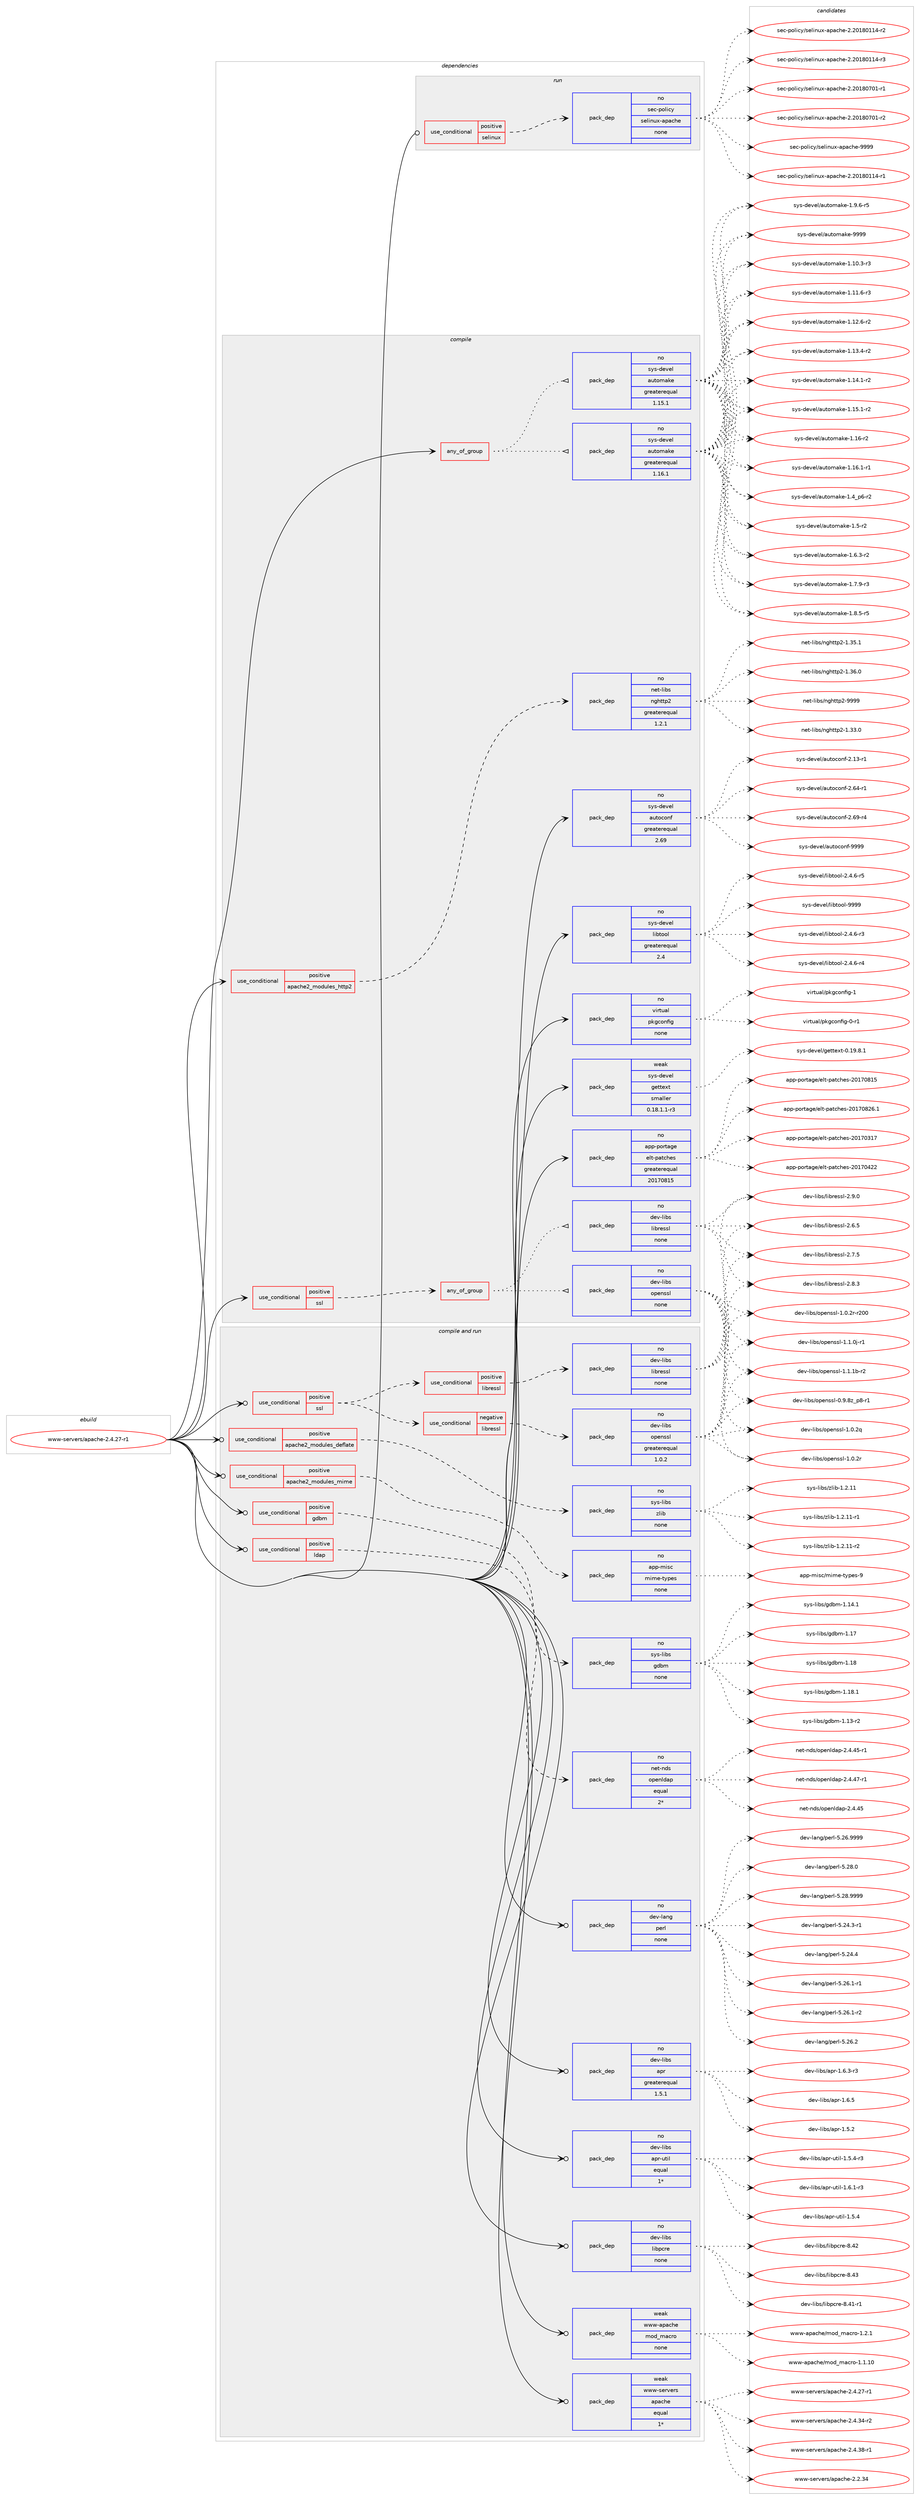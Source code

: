 digraph prolog {

# *************
# Graph options
# *************

newrank=true;
concentrate=true;
compound=true;
graph [rankdir=LR,fontname=Helvetica,fontsize=10,ranksep=1.5];#, ranksep=2.5, nodesep=0.2];
edge  [arrowhead=vee];
node  [fontname=Helvetica,fontsize=10];

# **********
# The ebuild
# **********

subgraph cluster_leftcol {
color=gray;
rank=same;
label=<<i>ebuild</i>>;
id [label="www-servers/apache-2.4.27-r1", color=red, width=4, href="../www-servers/apache-2.4.27-r1.svg"];
}

# ****************
# The dependencies
# ****************

subgraph cluster_midcol {
color=gray;
label=<<i>dependencies</i>>;
subgraph cluster_compile {
fillcolor="#eeeeee";
style=filled;
label=<<i>compile</i>>;
subgraph any28287 {
dependency1750974 [label=<<TABLE BORDER="0" CELLBORDER="1" CELLSPACING="0" CELLPADDING="4"><TR><TD CELLPADDING="10">any_of_group</TD></TR></TABLE>>, shape=none, color=red];subgraph pack1257272 {
dependency1750975 [label=<<TABLE BORDER="0" CELLBORDER="1" CELLSPACING="0" CELLPADDING="4" WIDTH="220"><TR><TD ROWSPAN="6" CELLPADDING="30">pack_dep</TD></TR><TR><TD WIDTH="110">no</TD></TR><TR><TD>sys-devel</TD></TR><TR><TD>automake</TD></TR><TR><TD>greaterequal</TD></TR><TR><TD>1.16.1</TD></TR></TABLE>>, shape=none, color=blue];
}
dependency1750974:e -> dependency1750975:w [weight=20,style="dotted",arrowhead="oinv"];
subgraph pack1257273 {
dependency1750976 [label=<<TABLE BORDER="0" CELLBORDER="1" CELLSPACING="0" CELLPADDING="4" WIDTH="220"><TR><TD ROWSPAN="6" CELLPADDING="30">pack_dep</TD></TR><TR><TD WIDTH="110">no</TD></TR><TR><TD>sys-devel</TD></TR><TR><TD>automake</TD></TR><TR><TD>greaterequal</TD></TR><TR><TD>1.15.1</TD></TR></TABLE>>, shape=none, color=blue];
}
dependency1750974:e -> dependency1750976:w [weight=20,style="dotted",arrowhead="oinv"];
}
id:e -> dependency1750974:w [weight=20,style="solid",arrowhead="vee"];
subgraph cond464420 {
dependency1750977 [label=<<TABLE BORDER="0" CELLBORDER="1" CELLSPACING="0" CELLPADDING="4"><TR><TD ROWSPAN="3" CELLPADDING="10">use_conditional</TD></TR><TR><TD>positive</TD></TR><TR><TD>apache2_modules_http2</TD></TR></TABLE>>, shape=none, color=red];
subgraph pack1257274 {
dependency1750978 [label=<<TABLE BORDER="0" CELLBORDER="1" CELLSPACING="0" CELLPADDING="4" WIDTH="220"><TR><TD ROWSPAN="6" CELLPADDING="30">pack_dep</TD></TR><TR><TD WIDTH="110">no</TD></TR><TR><TD>net-libs</TD></TR><TR><TD>nghttp2</TD></TR><TR><TD>greaterequal</TD></TR><TR><TD>1.2.1</TD></TR></TABLE>>, shape=none, color=blue];
}
dependency1750977:e -> dependency1750978:w [weight=20,style="dashed",arrowhead="vee"];
}
id:e -> dependency1750977:w [weight=20,style="solid",arrowhead="vee"];
subgraph cond464421 {
dependency1750979 [label=<<TABLE BORDER="0" CELLBORDER="1" CELLSPACING="0" CELLPADDING="4"><TR><TD ROWSPAN="3" CELLPADDING="10">use_conditional</TD></TR><TR><TD>positive</TD></TR><TR><TD>ssl</TD></TR></TABLE>>, shape=none, color=red];
subgraph any28288 {
dependency1750980 [label=<<TABLE BORDER="0" CELLBORDER="1" CELLSPACING="0" CELLPADDING="4"><TR><TD CELLPADDING="10">any_of_group</TD></TR></TABLE>>, shape=none, color=red];subgraph pack1257275 {
dependency1750981 [label=<<TABLE BORDER="0" CELLBORDER="1" CELLSPACING="0" CELLPADDING="4" WIDTH="220"><TR><TD ROWSPAN="6" CELLPADDING="30">pack_dep</TD></TR><TR><TD WIDTH="110">no</TD></TR><TR><TD>dev-libs</TD></TR><TR><TD>openssl</TD></TR><TR><TD>none</TD></TR><TR><TD></TD></TR></TABLE>>, shape=none, color=blue];
}
dependency1750980:e -> dependency1750981:w [weight=20,style="dotted",arrowhead="oinv"];
subgraph pack1257276 {
dependency1750982 [label=<<TABLE BORDER="0" CELLBORDER="1" CELLSPACING="0" CELLPADDING="4" WIDTH="220"><TR><TD ROWSPAN="6" CELLPADDING="30">pack_dep</TD></TR><TR><TD WIDTH="110">no</TD></TR><TR><TD>dev-libs</TD></TR><TR><TD>libressl</TD></TR><TR><TD>none</TD></TR><TR><TD></TD></TR></TABLE>>, shape=none, color=blue];
}
dependency1750980:e -> dependency1750982:w [weight=20,style="dotted",arrowhead="oinv"];
}
dependency1750979:e -> dependency1750980:w [weight=20,style="dashed",arrowhead="vee"];
}
id:e -> dependency1750979:w [weight=20,style="solid",arrowhead="vee"];
subgraph pack1257277 {
dependency1750983 [label=<<TABLE BORDER="0" CELLBORDER="1" CELLSPACING="0" CELLPADDING="4" WIDTH="220"><TR><TD ROWSPAN="6" CELLPADDING="30">pack_dep</TD></TR><TR><TD WIDTH="110">no</TD></TR><TR><TD>app-portage</TD></TR><TR><TD>elt-patches</TD></TR><TR><TD>greaterequal</TD></TR><TR><TD>20170815</TD></TR></TABLE>>, shape=none, color=blue];
}
id:e -> dependency1750983:w [weight=20,style="solid",arrowhead="vee"];
subgraph pack1257278 {
dependency1750984 [label=<<TABLE BORDER="0" CELLBORDER="1" CELLSPACING="0" CELLPADDING="4" WIDTH="220"><TR><TD ROWSPAN="6" CELLPADDING="30">pack_dep</TD></TR><TR><TD WIDTH="110">no</TD></TR><TR><TD>sys-devel</TD></TR><TR><TD>autoconf</TD></TR><TR><TD>greaterequal</TD></TR><TR><TD>2.69</TD></TR></TABLE>>, shape=none, color=blue];
}
id:e -> dependency1750984:w [weight=20,style="solid",arrowhead="vee"];
subgraph pack1257279 {
dependency1750985 [label=<<TABLE BORDER="0" CELLBORDER="1" CELLSPACING="0" CELLPADDING="4" WIDTH="220"><TR><TD ROWSPAN="6" CELLPADDING="30">pack_dep</TD></TR><TR><TD WIDTH="110">no</TD></TR><TR><TD>sys-devel</TD></TR><TR><TD>libtool</TD></TR><TR><TD>greaterequal</TD></TR><TR><TD>2.4</TD></TR></TABLE>>, shape=none, color=blue];
}
id:e -> dependency1750985:w [weight=20,style="solid",arrowhead="vee"];
subgraph pack1257280 {
dependency1750986 [label=<<TABLE BORDER="0" CELLBORDER="1" CELLSPACING="0" CELLPADDING="4" WIDTH="220"><TR><TD ROWSPAN="6" CELLPADDING="30">pack_dep</TD></TR><TR><TD WIDTH="110">no</TD></TR><TR><TD>virtual</TD></TR><TR><TD>pkgconfig</TD></TR><TR><TD>none</TD></TR><TR><TD></TD></TR></TABLE>>, shape=none, color=blue];
}
id:e -> dependency1750986:w [weight=20,style="solid",arrowhead="vee"];
subgraph pack1257281 {
dependency1750987 [label=<<TABLE BORDER="0" CELLBORDER="1" CELLSPACING="0" CELLPADDING="4" WIDTH="220"><TR><TD ROWSPAN="6" CELLPADDING="30">pack_dep</TD></TR><TR><TD WIDTH="110">weak</TD></TR><TR><TD>sys-devel</TD></TR><TR><TD>gettext</TD></TR><TR><TD>smaller</TD></TR><TR><TD>0.18.1.1-r3</TD></TR></TABLE>>, shape=none, color=blue];
}
id:e -> dependency1750987:w [weight=20,style="solid",arrowhead="vee"];
}
subgraph cluster_compileandrun {
fillcolor="#eeeeee";
style=filled;
label=<<i>compile and run</i>>;
subgraph cond464422 {
dependency1750988 [label=<<TABLE BORDER="0" CELLBORDER="1" CELLSPACING="0" CELLPADDING="4"><TR><TD ROWSPAN="3" CELLPADDING="10">use_conditional</TD></TR><TR><TD>positive</TD></TR><TR><TD>apache2_modules_deflate</TD></TR></TABLE>>, shape=none, color=red];
subgraph pack1257282 {
dependency1750989 [label=<<TABLE BORDER="0" CELLBORDER="1" CELLSPACING="0" CELLPADDING="4" WIDTH="220"><TR><TD ROWSPAN="6" CELLPADDING="30">pack_dep</TD></TR><TR><TD WIDTH="110">no</TD></TR><TR><TD>sys-libs</TD></TR><TR><TD>zlib</TD></TR><TR><TD>none</TD></TR><TR><TD></TD></TR></TABLE>>, shape=none, color=blue];
}
dependency1750988:e -> dependency1750989:w [weight=20,style="dashed",arrowhead="vee"];
}
id:e -> dependency1750988:w [weight=20,style="solid",arrowhead="odotvee"];
subgraph cond464423 {
dependency1750990 [label=<<TABLE BORDER="0" CELLBORDER="1" CELLSPACING="0" CELLPADDING="4"><TR><TD ROWSPAN="3" CELLPADDING="10">use_conditional</TD></TR><TR><TD>positive</TD></TR><TR><TD>apache2_modules_mime</TD></TR></TABLE>>, shape=none, color=red];
subgraph pack1257283 {
dependency1750991 [label=<<TABLE BORDER="0" CELLBORDER="1" CELLSPACING="0" CELLPADDING="4" WIDTH="220"><TR><TD ROWSPAN="6" CELLPADDING="30">pack_dep</TD></TR><TR><TD WIDTH="110">no</TD></TR><TR><TD>app-misc</TD></TR><TR><TD>mime-types</TD></TR><TR><TD>none</TD></TR><TR><TD></TD></TR></TABLE>>, shape=none, color=blue];
}
dependency1750990:e -> dependency1750991:w [weight=20,style="dashed",arrowhead="vee"];
}
id:e -> dependency1750990:w [weight=20,style="solid",arrowhead="odotvee"];
subgraph cond464424 {
dependency1750992 [label=<<TABLE BORDER="0" CELLBORDER="1" CELLSPACING="0" CELLPADDING="4"><TR><TD ROWSPAN="3" CELLPADDING="10">use_conditional</TD></TR><TR><TD>positive</TD></TR><TR><TD>gdbm</TD></TR></TABLE>>, shape=none, color=red];
subgraph pack1257284 {
dependency1750993 [label=<<TABLE BORDER="0" CELLBORDER="1" CELLSPACING="0" CELLPADDING="4" WIDTH="220"><TR><TD ROWSPAN="6" CELLPADDING="30">pack_dep</TD></TR><TR><TD WIDTH="110">no</TD></TR><TR><TD>sys-libs</TD></TR><TR><TD>gdbm</TD></TR><TR><TD>none</TD></TR><TR><TD></TD></TR></TABLE>>, shape=none, color=blue];
}
dependency1750992:e -> dependency1750993:w [weight=20,style="dashed",arrowhead="vee"];
}
id:e -> dependency1750992:w [weight=20,style="solid",arrowhead="odotvee"];
subgraph cond464425 {
dependency1750994 [label=<<TABLE BORDER="0" CELLBORDER="1" CELLSPACING="0" CELLPADDING="4"><TR><TD ROWSPAN="3" CELLPADDING="10">use_conditional</TD></TR><TR><TD>positive</TD></TR><TR><TD>ldap</TD></TR></TABLE>>, shape=none, color=red];
subgraph pack1257285 {
dependency1750995 [label=<<TABLE BORDER="0" CELLBORDER="1" CELLSPACING="0" CELLPADDING="4" WIDTH="220"><TR><TD ROWSPAN="6" CELLPADDING="30">pack_dep</TD></TR><TR><TD WIDTH="110">no</TD></TR><TR><TD>net-nds</TD></TR><TR><TD>openldap</TD></TR><TR><TD>equal</TD></TR><TR><TD>2*</TD></TR></TABLE>>, shape=none, color=blue];
}
dependency1750994:e -> dependency1750995:w [weight=20,style="dashed",arrowhead="vee"];
}
id:e -> dependency1750994:w [weight=20,style="solid",arrowhead="odotvee"];
subgraph cond464426 {
dependency1750996 [label=<<TABLE BORDER="0" CELLBORDER="1" CELLSPACING="0" CELLPADDING="4"><TR><TD ROWSPAN="3" CELLPADDING="10">use_conditional</TD></TR><TR><TD>positive</TD></TR><TR><TD>ssl</TD></TR></TABLE>>, shape=none, color=red];
subgraph cond464427 {
dependency1750997 [label=<<TABLE BORDER="0" CELLBORDER="1" CELLSPACING="0" CELLPADDING="4"><TR><TD ROWSPAN="3" CELLPADDING="10">use_conditional</TD></TR><TR><TD>negative</TD></TR><TR><TD>libressl</TD></TR></TABLE>>, shape=none, color=red];
subgraph pack1257286 {
dependency1750998 [label=<<TABLE BORDER="0" CELLBORDER="1" CELLSPACING="0" CELLPADDING="4" WIDTH="220"><TR><TD ROWSPAN="6" CELLPADDING="30">pack_dep</TD></TR><TR><TD WIDTH="110">no</TD></TR><TR><TD>dev-libs</TD></TR><TR><TD>openssl</TD></TR><TR><TD>greaterequal</TD></TR><TR><TD>1.0.2</TD></TR></TABLE>>, shape=none, color=blue];
}
dependency1750997:e -> dependency1750998:w [weight=20,style="dashed",arrowhead="vee"];
}
dependency1750996:e -> dependency1750997:w [weight=20,style="dashed",arrowhead="vee"];
subgraph cond464428 {
dependency1750999 [label=<<TABLE BORDER="0" CELLBORDER="1" CELLSPACING="0" CELLPADDING="4"><TR><TD ROWSPAN="3" CELLPADDING="10">use_conditional</TD></TR><TR><TD>positive</TD></TR><TR><TD>libressl</TD></TR></TABLE>>, shape=none, color=red];
subgraph pack1257287 {
dependency1751000 [label=<<TABLE BORDER="0" CELLBORDER="1" CELLSPACING="0" CELLPADDING="4" WIDTH="220"><TR><TD ROWSPAN="6" CELLPADDING="30">pack_dep</TD></TR><TR><TD WIDTH="110">no</TD></TR><TR><TD>dev-libs</TD></TR><TR><TD>libressl</TD></TR><TR><TD>none</TD></TR><TR><TD></TD></TR></TABLE>>, shape=none, color=blue];
}
dependency1750999:e -> dependency1751000:w [weight=20,style="dashed",arrowhead="vee"];
}
dependency1750996:e -> dependency1750999:w [weight=20,style="dashed",arrowhead="vee"];
}
id:e -> dependency1750996:w [weight=20,style="solid",arrowhead="odotvee"];
subgraph pack1257288 {
dependency1751001 [label=<<TABLE BORDER="0" CELLBORDER="1" CELLSPACING="0" CELLPADDING="4" WIDTH="220"><TR><TD ROWSPAN="6" CELLPADDING="30">pack_dep</TD></TR><TR><TD WIDTH="110">no</TD></TR><TR><TD>dev-lang</TD></TR><TR><TD>perl</TD></TR><TR><TD>none</TD></TR><TR><TD></TD></TR></TABLE>>, shape=none, color=blue];
}
id:e -> dependency1751001:w [weight=20,style="solid",arrowhead="odotvee"];
subgraph pack1257289 {
dependency1751002 [label=<<TABLE BORDER="0" CELLBORDER="1" CELLSPACING="0" CELLPADDING="4" WIDTH="220"><TR><TD ROWSPAN="6" CELLPADDING="30">pack_dep</TD></TR><TR><TD WIDTH="110">no</TD></TR><TR><TD>dev-libs</TD></TR><TR><TD>apr</TD></TR><TR><TD>greaterequal</TD></TR><TR><TD>1.5.1</TD></TR></TABLE>>, shape=none, color=blue];
}
id:e -> dependency1751002:w [weight=20,style="solid",arrowhead="odotvee"];
subgraph pack1257290 {
dependency1751003 [label=<<TABLE BORDER="0" CELLBORDER="1" CELLSPACING="0" CELLPADDING="4" WIDTH="220"><TR><TD ROWSPAN="6" CELLPADDING="30">pack_dep</TD></TR><TR><TD WIDTH="110">no</TD></TR><TR><TD>dev-libs</TD></TR><TR><TD>apr-util</TD></TR><TR><TD>equal</TD></TR><TR><TD>1*</TD></TR></TABLE>>, shape=none, color=blue];
}
id:e -> dependency1751003:w [weight=20,style="solid",arrowhead="odotvee"];
subgraph pack1257291 {
dependency1751004 [label=<<TABLE BORDER="0" CELLBORDER="1" CELLSPACING="0" CELLPADDING="4" WIDTH="220"><TR><TD ROWSPAN="6" CELLPADDING="30">pack_dep</TD></TR><TR><TD WIDTH="110">no</TD></TR><TR><TD>dev-libs</TD></TR><TR><TD>libpcre</TD></TR><TR><TD>none</TD></TR><TR><TD></TD></TR></TABLE>>, shape=none, color=blue];
}
id:e -> dependency1751004:w [weight=20,style="solid",arrowhead="odotvee"];
subgraph pack1257292 {
dependency1751005 [label=<<TABLE BORDER="0" CELLBORDER="1" CELLSPACING="0" CELLPADDING="4" WIDTH="220"><TR><TD ROWSPAN="6" CELLPADDING="30">pack_dep</TD></TR><TR><TD WIDTH="110">weak</TD></TR><TR><TD>www-apache</TD></TR><TR><TD>mod_macro</TD></TR><TR><TD>none</TD></TR><TR><TD></TD></TR></TABLE>>, shape=none, color=blue];
}
id:e -> dependency1751005:w [weight=20,style="solid",arrowhead="odotvee"];
subgraph pack1257293 {
dependency1751006 [label=<<TABLE BORDER="0" CELLBORDER="1" CELLSPACING="0" CELLPADDING="4" WIDTH="220"><TR><TD ROWSPAN="6" CELLPADDING="30">pack_dep</TD></TR><TR><TD WIDTH="110">weak</TD></TR><TR><TD>www-servers</TD></TR><TR><TD>apache</TD></TR><TR><TD>equal</TD></TR><TR><TD>1*</TD></TR></TABLE>>, shape=none, color=blue];
}
id:e -> dependency1751006:w [weight=20,style="solid",arrowhead="odotvee"];
}
subgraph cluster_run {
fillcolor="#eeeeee";
style=filled;
label=<<i>run</i>>;
subgraph cond464429 {
dependency1751007 [label=<<TABLE BORDER="0" CELLBORDER="1" CELLSPACING="0" CELLPADDING="4"><TR><TD ROWSPAN="3" CELLPADDING="10">use_conditional</TD></TR><TR><TD>positive</TD></TR><TR><TD>selinux</TD></TR></TABLE>>, shape=none, color=red];
subgraph pack1257294 {
dependency1751008 [label=<<TABLE BORDER="0" CELLBORDER="1" CELLSPACING="0" CELLPADDING="4" WIDTH="220"><TR><TD ROWSPAN="6" CELLPADDING="30">pack_dep</TD></TR><TR><TD WIDTH="110">no</TD></TR><TR><TD>sec-policy</TD></TR><TR><TD>selinux-apache</TD></TR><TR><TD>none</TD></TR><TR><TD></TD></TR></TABLE>>, shape=none, color=blue];
}
dependency1751007:e -> dependency1751008:w [weight=20,style="dashed",arrowhead="vee"];
}
id:e -> dependency1751007:w [weight=20,style="solid",arrowhead="odot"];
}
}

# **************
# The candidates
# **************

subgraph cluster_choices {
rank=same;
color=gray;
label=<<i>candidates</i>>;

subgraph choice1257272 {
color=black;
nodesep=1;
choice11512111545100101118101108479711711611110997107101454946494846514511451 [label="sys-devel/automake-1.10.3-r3", color=red, width=4,href="../sys-devel/automake-1.10.3-r3.svg"];
choice11512111545100101118101108479711711611110997107101454946494946544511451 [label="sys-devel/automake-1.11.6-r3", color=red, width=4,href="../sys-devel/automake-1.11.6-r3.svg"];
choice11512111545100101118101108479711711611110997107101454946495046544511450 [label="sys-devel/automake-1.12.6-r2", color=red, width=4,href="../sys-devel/automake-1.12.6-r2.svg"];
choice11512111545100101118101108479711711611110997107101454946495146524511450 [label="sys-devel/automake-1.13.4-r2", color=red, width=4,href="../sys-devel/automake-1.13.4-r2.svg"];
choice11512111545100101118101108479711711611110997107101454946495246494511450 [label="sys-devel/automake-1.14.1-r2", color=red, width=4,href="../sys-devel/automake-1.14.1-r2.svg"];
choice11512111545100101118101108479711711611110997107101454946495346494511450 [label="sys-devel/automake-1.15.1-r2", color=red, width=4,href="../sys-devel/automake-1.15.1-r2.svg"];
choice1151211154510010111810110847971171161111099710710145494649544511450 [label="sys-devel/automake-1.16-r2", color=red, width=4,href="../sys-devel/automake-1.16-r2.svg"];
choice11512111545100101118101108479711711611110997107101454946495446494511449 [label="sys-devel/automake-1.16.1-r1", color=red, width=4,href="../sys-devel/automake-1.16.1-r1.svg"];
choice115121115451001011181011084797117116111109971071014549465295112544511450 [label="sys-devel/automake-1.4_p6-r2", color=red, width=4,href="../sys-devel/automake-1.4_p6-r2.svg"];
choice11512111545100101118101108479711711611110997107101454946534511450 [label="sys-devel/automake-1.5-r2", color=red, width=4,href="../sys-devel/automake-1.5-r2.svg"];
choice115121115451001011181011084797117116111109971071014549465446514511450 [label="sys-devel/automake-1.6.3-r2", color=red, width=4,href="../sys-devel/automake-1.6.3-r2.svg"];
choice115121115451001011181011084797117116111109971071014549465546574511451 [label="sys-devel/automake-1.7.9-r3", color=red, width=4,href="../sys-devel/automake-1.7.9-r3.svg"];
choice115121115451001011181011084797117116111109971071014549465646534511453 [label="sys-devel/automake-1.8.5-r5", color=red, width=4,href="../sys-devel/automake-1.8.5-r5.svg"];
choice115121115451001011181011084797117116111109971071014549465746544511453 [label="sys-devel/automake-1.9.6-r5", color=red, width=4,href="../sys-devel/automake-1.9.6-r5.svg"];
choice115121115451001011181011084797117116111109971071014557575757 [label="sys-devel/automake-9999", color=red, width=4,href="../sys-devel/automake-9999.svg"];
dependency1750975:e -> choice11512111545100101118101108479711711611110997107101454946494846514511451:w [style=dotted,weight="100"];
dependency1750975:e -> choice11512111545100101118101108479711711611110997107101454946494946544511451:w [style=dotted,weight="100"];
dependency1750975:e -> choice11512111545100101118101108479711711611110997107101454946495046544511450:w [style=dotted,weight="100"];
dependency1750975:e -> choice11512111545100101118101108479711711611110997107101454946495146524511450:w [style=dotted,weight="100"];
dependency1750975:e -> choice11512111545100101118101108479711711611110997107101454946495246494511450:w [style=dotted,weight="100"];
dependency1750975:e -> choice11512111545100101118101108479711711611110997107101454946495346494511450:w [style=dotted,weight="100"];
dependency1750975:e -> choice1151211154510010111810110847971171161111099710710145494649544511450:w [style=dotted,weight="100"];
dependency1750975:e -> choice11512111545100101118101108479711711611110997107101454946495446494511449:w [style=dotted,weight="100"];
dependency1750975:e -> choice115121115451001011181011084797117116111109971071014549465295112544511450:w [style=dotted,weight="100"];
dependency1750975:e -> choice11512111545100101118101108479711711611110997107101454946534511450:w [style=dotted,weight="100"];
dependency1750975:e -> choice115121115451001011181011084797117116111109971071014549465446514511450:w [style=dotted,weight="100"];
dependency1750975:e -> choice115121115451001011181011084797117116111109971071014549465546574511451:w [style=dotted,weight="100"];
dependency1750975:e -> choice115121115451001011181011084797117116111109971071014549465646534511453:w [style=dotted,weight="100"];
dependency1750975:e -> choice115121115451001011181011084797117116111109971071014549465746544511453:w [style=dotted,weight="100"];
dependency1750975:e -> choice115121115451001011181011084797117116111109971071014557575757:w [style=dotted,weight="100"];
}
subgraph choice1257273 {
color=black;
nodesep=1;
choice11512111545100101118101108479711711611110997107101454946494846514511451 [label="sys-devel/automake-1.10.3-r3", color=red, width=4,href="../sys-devel/automake-1.10.3-r3.svg"];
choice11512111545100101118101108479711711611110997107101454946494946544511451 [label="sys-devel/automake-1.11.6-r3", color=red, width=4,href="../sys-devel/automake-1.11.6-r3.svg"];
choice11512111545100101118101108479711711611110997107101454946495046544511450 [label="sys-devel/automake-1.12.6-r2", color=red, width=4,href="../sys-devel/automake-1.12.6-r2.svg"];
choice11512111545100101118101108479711711611110997107101454946495146524511450 [label="sys-devel/automake-1.13.4-r2", color=red, width=4,href="../sys-devel/automake-1.13.4-r2.svg"];
choice11512111545100101118101108479711711611110997107101454946495246494511450 [label="sys-devel/automake-1.14.1-r2", color=red, width=4,href="../sys-devel/automake-1.14.1-r2.svg"];
choice11512111545100101118101108479711711611110997107101454946495346494511450 [label="sys-devel/automake-1.15.1-r2", color=red, width=4,href="../sys-devel/automake-1.15.1-r2.svg"];
choice1151211154510010111810110847971171161111099710710145494649544511450 [label="sys-devel/automake-1.16-r2", color=red, width=4,href="../sys-devel/automake-1.16-r2.svg"];
choice11512111545100101118101108479711711611110997107101454946495446494511449 [label="sys-devel/automake-1.16.1-r1", color=red, width=4,href="../sys-devel/automake-1.16.1-r1.svg"];
choice115121115451001011181011084797117116111109971071014549465295112544511450 [label="sys-devel/automake-1.4_p6-r2", color=red, width=4,href="../sys-devel/automake-1.4_p6-r2.svg"];
choice11512111545100101118101108479711711611110997107101454946534511450 [label="sys-devel/automake-1.5-r2", color=red, width=4,href="../sys-devel/automake-1.5-r2.svg"];
choice115121115451001011181011084797117116111109971071014549465446514511450 [label="sys-devel/automake-1.6.3-r2", color=red, width=4,href="../sys-devel/automake-1.6.3-r2.svg"];
choice115121115451001011181011084797117116111109971071014549465546574511451 [label="sys-devel/automake-1.7.9-r3", color=red, width=4,href="../sys-devel/automake-1.7.9-r3.svg"];
choice115121115451001011181011084797117116111109971071014549465646534511453 [label="sys-devel/automake-1.8.5-r5", color=red, width=4,href="../sys-devel/automake-1.8.5-r5.svg"];
choice115121115451001011181011084797117116111109971071014549465746544511453 [label="sys-devel/automake-1.9.6-r5", color=red, width=4,href="../sys-devel/automake-1.9.6-r5.svg"];
choice115121115451001011181011084797117116111109971071014557575757 [label="sys-devel/automake-9999", color=red, width=4,href="../sys-devel/automake-9999.svg"];
dependency1750976:e -> choice11512111545100101118101108479711711611110997107101454946494846514511451:w [style=dotted,weight="100"];
dependency1750976:e -> choice11512111545100101118101108479711711611110997107101454946494946544511451:w [style=dotted,weight="100"];
dependency1750976:e -> choice11512111545100101118101108479711711611110997107101454946495046544511450:w [style=dotted,weight="100"];
dependency1750976:e -> choice11512111545100101118101108479711711611110997107101454946495146524511450:w [style=dotted,weight="100"];
dependency1750976:e -> choice11512111545100101118101108479711711611110997107101454946495246494511450:w [style=dotted,weight="100"];
dependency1750976:e -> choice11512111545100101118101108479711711611110997107101454946495346494511450:w [style=dotted,weight="100"];
dependency1750976:e -> choice1151211154510010111810110847971171161111099710710145494649544511450:w [style=dotted,weight="100"];
dependency1750976:e -> choice11512111545100101118101108479711711611110997107101454946495446494511449:w [style=dotted,weight="100"];
dependency1750976:e -> choice115121115451001011181011084797117116111109971071014549465295112544511450:w [style=dotted,weight="100"];
dependency1750976:e -> choice11512111545100101118101108479711711611110997107101454946534511450:w [style=dotted,weight="100"];
dependency1750976:e -> choice115121115451001011181011084797117116111109971071014549465446514511450:w [style=dotted,weight="100"];
dependency1750976:e -> choice115121115451001011181011084797117116111109971071014549465546574511451:w [style=dotted,weight="100"];
dependency1750976:e -> choice115121115451001011181011084797117116111109971071014549465646534511453:w [style=dotted,weight="100"];
dependency1750976:e -> choice115121115451001011181011084797117116111109971071014549465746544511453:w [style=dotted,weight="100"];
dependency1750976:e -> choice115121115451001011181011084797117116111109971071014557575757:w [style=dotted,weight="100"];
}
subgraph choice1257274 {
color=black;
nodesep=1;
choice1101011164510810598115471101031041161161125045494651514648 [label="net-libs/nghttp2-1.33.0", color=red, width=4,href="../net-libs/nghttp2-1.33.0.svg"];
choice1101011164510810598115471101031041161161125045494651534649 [label="net-libs/nghttp2-1.35.1", color=red, width=4,href="../net-libs/nghttp2-1.35.1.svg"];
choice1101011164510810598115471101031041161161125045494651544648 [label="net-libs/nghttp2-1.36.0", color=red, width=4,href="../net-libs/nghttp2-1.36.0.svg"];
choice110101116451081059811547110103104116116112504557575757 [label="net-libs/nghttp2-9999", color=red, width=4,href="../net-libs/nghttp2-9999.svg"];
dependency1750978:e -> choice1101011164510810598115471101031041161161125045494651514648:w [style=dotted,weight="100"];
dependency1750978:e -> choice1101011164510810598115471101031041161161125045494651534649:w [style=dotted,weight="100"];
dependency1750978:e -> choice1101011164510810598115471101031041161161125045494651544648:w [style=dotted,weight="100"];
dependency1750978:e -> choice110101116451081059811547110103104116116112504557575757:w [style=dotted,weight="100"];
}
subgraph choice1257275 {
color=black;
nodesep=1;
choice10010111845108105981154711111210111011511510845484657465612295112564511449 [label="dev-libs/openssl-0.9.8z_p8-r1", color=red, width=4,href="../dev-libs/openssl-0.9.8z_p8-r1.svg"];
choice100101118451081059811547111112101110115115108454946484650113 [label="dev-libs/openssl-1.0.2q", color=red, width=4,href="../dev-libs/openssl-1.0.2q.svg"];
choice100101118451081059811547111112101110115115108454946484650114 [label="dev-libs/openssl-1.0.2r", color=red, width=4,href="../dev-libs/openssl-1.0.2r.svg"];
choice10010111845108105981154711111210111011511510845494648465011445114504848 [label="dev-libs/openssl-1.0.2r-r200", color=red, width=4,href="../dev-libs/openssl-1.0.2r-r200.svg"];
choice1001011184510810598115471111121011101151151084549464946481064511449 [label="dev-libs/openssl-1.1.0j-r1", color=red, width=4,href="../dev-libs/openssl-1.1.0j-r1.svg"];
choice100101118451081059811547111112101110115115108454946494649984511450 [label="dev-libs/openssl-1.1.1b-r2", color=red, width=4,href="../dev-libs/openssl-1.1.1b-r2.svg"];
dependency1750981:e -> choice10010111845108105981154711111210111011511510845484657465612295112564511449:w [style=dotted,weight="100"];
dependency1750981:e -> choice100101118451081059811547111112101110115115108454946484650113:w [style=dotted,weight="100"];
dependency1750981:e -> choice100101118451081059811547111112101110115115108454946484650114:w [style=dotted,weight="100"];
dependency1750981:e -> choice10010111845108105981154711111210111011511510845494648465011445114504848:w [style=dotted,weight="100"];
dependency1750981:e -> choice1001011184510810598115471111121011101151151084549464946481064511449:w [style=dotted,weight="100"];
dependency1750981:e -> choice100101118451081059811547111112101110115115108454946494649984511450:w [style=dotted,weight="100"];
}
subgraph choice1257276 {
color=black;
nodesep=1;
choice10010111845108105981154710810598114101115115108455046544653 [label="dev-libs/libressl-2.6.5", color=red, width=4,href="../dev-libs/libressl-2.6.5.svg"];
choice10010111845108105981154710810598114101115115108455046554653 [label="dev-libs/libressl-2.7.5", color=red, width=4,href="../dev-libs/libressl-2.7.5.svg"];
choice10010111845108105981154710810598114101115115108455046564651 [label="dev-libs/libressl-2.8.3", color=red, width=4,href="../dev-libs/libressl-2.8.3.svg"];
choice10010111845108105981154710810598114101115115108455046574648 [label="dev-libs/libressl-2.9.0", color=red, width=4,href="../dev-libs/libressl-2.9.0.svg"];
dependency1750982:e -> choice10010111845108105981154710810598114101115115108455046544653:w [style=dotted,weight="100"];
dependency1750982:e -> choice10010111845108105981154710810598114101115115108455046554653:w [style=dotted,weight="100"];
dependency1750982:e -> choice10010111845108105981154710810598114101115115108455046564651:w [style=dotted,weight="100"];
dependency1750982:e -> choice10010111845108105981154710810598114101115115108455046574648:w [style=dotted,weight="100"];
}
subgraph choice1257277 {
color=black;
nodesep=1;
choice97112112451121111141169710310147101108116451129711699104101115455048495548514955 [label="app-portage/elt-patches-20170317", color=red, width=4,href="../app-portage/elt-patches-20170317.svg"];
choice97112112451121111141169710310147101108116451129711699104101115455048495548525050 [label="app-portage/elt-patches-20170422", color=red, width=4,href="../app-portage/elt-patches-20170422.svg"];
choice97112112451121111141169710310147101108116451129711699104101115455048495548564953 [label="app-portage/elt-patches-20170815", color=red, width=4,href="../app-portage/elt-patches-20170815.svg"];
choice971121124511211111411697103101471011081164511297116991041011154550484955485650544649 [label="app-portage/elt-patches-20170826.1", color=red, width=4,href="../app-portage/elt-patches-20170826.1.svg"];
dependency1750983:e -> choice97112112451121111141169710310147101108116451129711699104101115455048495548514955:w [style=dotted,weight="100"];
dependency1750983:e -> choice97112112451121111141169710310147101108116451129711699104101115455048495548525050:w [style=dotted,weight="100"];
dependency1750983:e -> choice97112112451121111141169710310147101108116451129711699104101115455048495548564953:w [style=dotted,weight="100"];
dependency1750983:e -> choice971121124511211111411697103101471011081164511297116991041011154550484955485650544649:w [style=dotted,weight="100"];
}
subgraph choice1257278 {
color=black;
nodesep=1;
choice1151211154510010111810110847971171161119911111010245504649514511449 [label="sys-devel/autoconf-2.13-r1", color=red, width=4,href="../sys-devel/autoconf-2.13-r1.svg"];
choice1151211154510010111810110847971171161119911111010245504654524511449 [label="sys-devel/autoconf-2.64-r1", color=red, width=4,href="../sys-devel/autoconf-2.64-r1.svg"];
choice1151211154510010111810110847971171161119911111010245504654574511452 [label="sys-devel/autoconf-2.69-r4", color=red, width=4,href="../sys-devel/autoconf-2.69-r4.svg"];
choice115121115451001011181011084797117116111991111101024557575757 [label="sys-devel/autoconf-9999", color=red, width=4,href="../sys-devel/autoconf-9999.svg"];
dependency1750984:e -> choice1151211154510010111810110847971171161119911111010245504649514511449:w [style=dotted,weight="100"];
dependency1750984:e -> choice1151211154510010111810110847971171161119911111010245504654524511449:w [style=dotted,weight="100"];
dependency1750984:e -> choice1151211154510010111810110847971171161119911111010245504654574511452:w [style=dotted,weight="100"];
dependency1750984:e -> choice115121115451001011181011084797117116111991111101024557575757:w [style=dotted,weight="100"];
}
subgraph choice1257279 {
color=black;
nodesep=1;
choice1151211154510010111810110847108105981161111111084550465246544511451 [label="sys-devel/libtool-2.4.6-r3", color=red, width=4,href="../sys-devel/libtool-2.4.6-r3.svg"];
choice1151211154510010111810110847108105981161111111084550465246544511452 [label="sys-devel/libtool-2.4.6-r4", color=red, width=4,href="../sys-devel/libtool-2.4.6-r4.svg"];
choice1151211154510010111810110847108105981161111111084550465246544511453 [label="sys-devel/libtool-2.4.6-r5", color=red, width=4,href="../sys-devel/libtool-2.4.6-r5.svg"];
choice1151211154510010111810110847108105981161111111084557575757 [label="sys-devel/libtool-9999", color=red, width=4,href="../sys-devel/libtool-9999.svg"];
dependency1750985:e -> choice1151211154510010111810110847108105981161111111084550465246544511451:w [style=dotted,weight="100"];
dependency1750985:e -> choice1151211154510010111810110847108105981161111111084550465246544511452:w [style=dotted,weight="100"];
dependency1750985:e -> choice1151211154510010111810110847108105981161111111084550465246544511453:w [style=dotted,weight="100"];
dependency1750985:e -> choice1151211154510010111810110847108105981161111111084557575757:w [style=dotted,weight="100"];
}
subgraph choice1257280 {
color=black;
nodesep=1;
choice11810511411611797108471121071039911111010210510345484511449 [label="virtual/pkgconfig-0-r1", color=red, width=4,href="../virtual/pkgconfig-0-r1.svg"];
choice1181051141161179710847112107103991111101021051034549 [label="virtual/pkgconfig-1", color=red, width=4,href="../virtual/pkgconfig-1.svg"];
dependency1750986:e -> choice11810511411611797108471121071039911111010210510345484511449:w [style=dotted,weight="100"];
dependency1750986:e -> choice1181051141161179710847112107103991111101021051034549:w [style=dotted,weight="100"];
}
subgraph choice1257281 {
color=black;
nodesep=1;
choice1151211154510010111810110847103101116116101120116454846495746564649 [label="sys-devel/gettext-0.19.8.1", color=red, width=4,href="../sys-devel/gettext-0.19.8.1.svg"];
dependency1750987:e -> choice1151211154510010111810110847103101116116101120116454846495746564649:w [style=dotted,weight="100"];
}
subgraph choice1257282 {
color=black;
nodesep=1;
choice1151211154510810598115471221081059845494650464949 [label="sys-libs/zlib-1.2.11", color=red, width=4,href="../sys-libs/zlib-1.2.11.svg"];
choice11512111545108105981154712210810598454946504649494511449 [label="sys-libs/zlib-1.2.11-r1", color=red, width=4,href="../sys-libs/zlib-1.2.11-r1.svg"];
choice11512111545108105981154712210810598454946504649494511450 [label="sys-libs/zlib-1.2.11-r2", color=red, width=4,href="../sys-libs/zlib-1.2.11-r2.svg"];
dependency1750989:e -> choice1151211154510810598115471221081059845494650464949:w [style=dotted,weight="100"];
dependency1750989:e -> choice11512111545108105981154712210810598454946504649494511449:w [style=dotted,weight="100"];
dependency1750989:e -> choice11512111545108105981154712210810598454946504649494511450:w [style=dotted,weight="100"];
}
subgraph choice1257283 {
color=black;
nodesep=1;
choice97112112451091051159947109105109101451161211121011154557 [label="app-misc/mime-types-9", color=red, width=4,href="../app-misc/mime-types-9.svg"];
dependency1750991:e -> choice97112112451091051159947109105109101451161211121011154557:w [style=dotted,weight="100"];
}
subgraph choice1257284 {
color=black;
nodesep=1;
choice1151211154510810598115471031009810945494649514511450 [label="sys-libs/gdbm-1.13-r2", color=red, width=4,href="../sys-libs/gdbm-1.13-r2.svg"];
choice1151211154510810598115471031009810945494649524649 [label="sys-libs/gdbm-1.14.1", color=red, width=4,href="../sys-libs/gdbm-1.14.1.svg"];
choice115121115451081059811547103100981094549464955 [label="sys-libs/gdbm-1.17", color=red, width=4,href="../sys-libs/gdbm-1.17.svg"];
choice115121115451081059811547103100981094549464956 [label="sys-libs/gdbm-1.18", color=red, width=4,href="../sys-libs/gdbm-1.18.svg"];
choice1151211154510810598115471031009810945494649564649 [label="sys-libs/gdbm-1.18.1", color=red, width=4,href="../sys-libs/gdbm-1.18.1.svg"];
dependency1750993:e -> choice1151211154510810598115471031009810945494649514511450:w [style=dotted,weight="100"];
dependency1750993:e -> choice1151211154510810598115471031009810945494649524649:w [style=dotted,weight="100"];
dependency1750993:e -> choice115121115451081059811547103100981094549464955:w [style=dotted,weight="100"];
dependency1750993:e -> choice115121115451081059811547103100981094549464956:w [style=dotted,weight="100"];
dependency1750993:e -> choice1151211154510810598115471031009810945494649564649:w [style=dotted,weight="100"];
}
subgraph choice1257285 {
color=black;
nodesep=1;
choice11010111645110100115471111121011101081009711245504652465253 [label="net-nds/openldap-2.4.45", color=red, width=4,href="../net-nds/openldap-2.4.45.svg"];
choice110101116451101001154711111210111010810097112455046524652534511449 [label="net-nds/openldap-2.4.45-r1", color=red, width=4,href="../net-nds/openldap-2.4.45-r1.svg"];
choice110101116451101001154711111210111010810097112455046524652554511449 [label="net-nds/openldap-2.4.47-r1", color=red, width=4,href="../net-nds/openldap-2.4.47-r1.svg"];
dependency1750995:e -> choice11010111645110100115471111121011101081009711245504652465253:w [style=dotted,weight="100"];
dependency1750995:e -> choice110101116451101001154711111210111010810097112455046524652534511449:w [style=dotted,weight="100"];
dependency1750995:e -> choice110101116451101001154711111210111010810097112455046524652554511449:w [style=dotted,weight="100"];
}
subgraph choice1257286 {
color=black;
nodesep=1;
choice10010111845108105981154711111210111011511510845484657465612295112564511449 [label="dev-libs/openssl-0.9.8z_p8-r1", color=red, width=4,href="../dev-libs/openssl-0.9.8z_p8-r1.svg"];
choice100101118451081059811547111112101110115115108454946484650113 [label="dev-libs/openssl-1.0.2q", color=red, width=4,href="../dev-libs/openssl-1.0.2q.svg"];
choice100101118451081059811547111112101110115115108454946484650114 [label="dev-libs/openssl-1.0.2r", color=red, width=4,href="../dev-libs/openssl-1.0.2r.svg"];
choice10010111845108105981154711111210111011511510845494648465011445114504848 [label="dev-libs/openssl-1.0.2r-r200", color=red, width=4,href="../dev-libs/openssl-1.0.2r-r200.svg"];
choice1001011184510810598115471111121011101151151084549464946481064511449 [label="dev-libs/openssl-1.1.0j-r1", color=red, width=4,href="../dev-libs/openssl-1.1.0j-r1.svg"];
choice100101118451081059811547111112101110115115108454946494649984511450 [label="dev-libs/openssl-1.1.1b-r2", color=red, width=4,href="../dev-libs/openssl-1.1.1b-r2.svg"];
dependency1750998:e -> choice10010111845108105981154711111210111011511510845484657465612295112564511449:w [style=dotted,weight="100"];
dependency1750998:e -> choice100101118451081059811547111112101110115115108454946484650113:w [style=dotted,weight="100"];
dependency1750998:e -> choice100101118451081059811547111112101110115115108454946484650114:w [style=dotted,weight="100"];
dependency1750998:e -> choice10010111845108105981154711111210111011511510845494648465011445114504848:w [style=dotted,weight="100"];
dependency1750998:e -> choice1001011184510810598115471111121011101151151084549464946481064511449:w [style=dotted,weight="100"];
dependency1750998:e -> choice100101118451081059811547111112101110115115108454946494649984511450:w [style=dotted,weight="100"];
}
subgraph choice1257287 {
color=black;
nodesep=1;
choice10010111845108105981154710810598114101115115108455046544653 [label="dev-libs/libressl-2.6.5", color=red, width=4,href="../dev-libs/libressl-2.6.5.svg"];
choice10010111845108105981154710810598114101115115108455046554653 [label="dev-libs/libressl-2.7.5", color=red, width=4,href="../dev-libs/libressl-2.7.5.svg"];
choice10010111845108105981154710810598114101115115108455046564651 [label="dev-libs/libressl-2.8.3", color=red, width=4,href="../dev-libs/libressl-2.8.3.svg"];
choice10010111845108105981154710810598114101115115108455046574648 [label="dev-libs/libressl-2.9.0", color=red, width=4,href="../dev-libs/libressl-2.9.0.svg"];
dependency1751000:e -> choice10010111845108105981154710810598114101115115108455046544653:w [style=dotted,weight="100"];
dependency1751000:e -> choice10010111845108105981154710810598114101115115108455046554653:w [style=dotted,weight="100"];
dependency1751000:e -> choice10010111845108105981154710810598114101115115108455046564651:w [style=dotted,weight="100"];
dependency1751000:e -> choice10010111845108105981154710810598114101115115108455046574648:w [style=dotted,weight="100"];
}
subgraph choice1257288 {
color=black;
nodesep=1;
choice100101118451089711010347112101114108455346505246514511449 [label="dev-lang/perl-5.24.3-r1", color=red, width=4,href="../dev-lang/perl-5.24.3-r1.svg"];
choice10010111845108971101034711210111410845534650524652 [label="dev-lang/perl-5.24.4", color=red, width=4,href="../dev-lang/perl-5.24.4.svg"];
choice100101118451089711010347112101114108455346505446494511449 [label="dev-lang/perl-5.26.1-r1", color=red, width=4,href="../dev-lang/perl-5.26.1-r1.svg"];
choice100101118451089711010347112101114108455346505446494511450 [label="dev-lang/perl-5.26.1-r2", color=red, width=4,href="../dev-lang/perl-5.26.1-r2.svg"];
choice10010111845108971101034711210111410845534650544650 [label="dev-lang/perl-5.26.2", color=red, width=4,href="../dev-lang/perl-5.26.2.svg"];
choice10010111845108971101034711210111410845534650544657575757 [label="dev-lang/perl-5.26.9999", color=red, width=4,href="../dev-lang/perl-5.26.9999.svg"];
choice10010111845108971101034711210111410845534650564648 [label="dev-lang/perl-5.28.0", color=red, width=4,href="../dev-lang/perl-5.28.0.svg"];
choice10010111845108971101034711210111410845534650564657575757 [label="dev-lang/perl-5.28.9999", color=red, width=4,href="../dev-lang/perl-5.28.9999.svg"];
dependency1751001:e -> choice100101118451089711010347112101114108455346505246514511449:w [style=dotted,weight="100"];
dependency1751001:e -> choice10010111845108971101034711210111410845534650524652:w [style=dotted,weight="100"];
dependency1751001:e -> choice100101118451089711010347112101114108455346505446494511449:w [style=dotted,weight="100"];
dependency1751001:e -> choice100101118451089711010347112101114108455346505446494511450:w [style=dotted,weight="100"];
dependency1751001:e -> choice10010111845108971101034711210111410845534650544650:w [style=dotted,weight="100"];
dependency1751001:e -> choice10010111845108971101034711210111410845534650544657575757:w [style=dotted,weight="100"];
dependency1751001:e -> choice10010111845108971101034711210111410845534650564648:w [style=dotted,weight="100"];
dependency1751001:e -> choice10010111845108971101034711210111410845534650564657575757:w [style=dotted,weight="100"];
}
subgraph choice1257289 {
color=black;
nodesep=1;
choice10010111845108105981154797112114454946534650 [label="dev-libs/apr-1.5.2", color=red, width=4,href="../dev-libs/apr-1.5.2.svg"];
choice100101118451081059811547971121144549465446514511451 [label="dev-libs/apr-1.6.3-r3", color=red, width=4,href="../dev-libs/apr-1.6.3-r3.svg"];
choice10010111845108105981154797112114454946544653 [label="dev-libs/apr-1.6.5", color=red, width=4,href="../dev-libs/apr-1.6.5.svg"];
dependency1751002:e -> choice10010111845108105981154797112114454946534650:w [style=dotted,weight="100"];
dependency1751002:e -> choice100101118451081059811547971121144549465446514511451:w [style=dotted,weight="100"];
dependency1751002:e -> choice10010111845108105981154797112114454946544653:w [style=dotted,weight="100"];
}
subgraph choice1257290 {
color=black;
nodesep=1;
choice1001011184510810598115479711211445117116105108454946534652 [label="dev-libs/apr-util-1.5.4", color=red, width=4,href="../dev-libs/apr-util-1.5.4.svg"];
choice10010111845108105981154797112114451171161051084549465346524511451 [label="dev-libs/apr-util-1.5.4-r3", color=red, width=4,href="../dev-libs/apr-util-1.5.4-r3.svg"];
choice10010111845108105981154797112114451171161051084549465446494511451 [label="dev-libs/apr-util-1.6.1-r3", color=red, width=4,href="../dev-libs/apr-util-1.6.1-r3.svg"];
dependency1751003:e -> choice1001011184510810598115479711211445117116105108454946534652:w [style=dotted,weight="100"];
dependency1751003:e -> choice10010111845108105981154797112114451171161051084549465346524511451:w [style=dotted,weight="100"];
dependency1751003:e -> choice10010111845108105981154797112114451171161051084549465446494511451:w [style=dotted,weight="100"];
}
subgraph choice1257291 {
color=black;
nodesep=1;
choice100101118451081059811547108105981129911410145564652494511449 [label="dev-libs/libpcre-8.41-r1", color=red, width=4,href="../dev-libs/libpcre-8.41-r1.svg"];
choice10010111845108105981154710810598112991141014556465250 [label="dev-libs/libpcre-8.42", color=red, width=4,href="../dev-libs/libpcre-8.42.svg"];
choice10010111845108105981154710810598112991141014556465251 [label="dev-libs/libpcre-8.43", color=red, width=4,href="../dev-libs/libpcre-8.43.svg"];
dependency1751004:e -> choice100101118451081059811547108105981129911410145564652494511449:w [style=dotted,weight="100"];
dependency1751004:e -> choice10010111845108105981154710810598112991141014556465250:w [style=dotted,weight="100"];
dependency1751004:e -> choice10010111845108105981154710810598112991141014556465251:w [style=dotted,weight="100"];
}
subgraph choice1257292 {
color=black;
nodesep=1;
choice119119119459711297991041014710911110095109979911411145494649464948 [label="www-apache/mod_macro-1.1.10", color=red, width=4,href="../www-apache/mod_macro-1.1.10.svg"];
choice1191191194597112979910410147109111100951099799114111454946504649 [label="www-apache/mod_macro-1.2.1", color=red, width=4,href="../www-apache/mod_macro-1.2.1.svg"];
dependency1751005:e -> choice119119119459711297991041014710911110095109979911411145494649464948:w [style=dotted,weight="100"];
dependency1751005:e -> choice1191191194597112979910410147109111100951099799114111454946504649:w [style=dotted,weight="100"];
}
subgraph choice1257293 {
color=black;
nodesep=1;
choice119119119451151011141181011141154797112979910410145504650465152 [label="www-servers/apache-2.2.34", color=red, width=4,href="../www-servers/apache-2.2.34.svg"];
choice1191191194511510111411810111411547971129799104101455046524650554511449 [label="www-servers/apache-2.4.27-r1", color=red, width=4,href="../www-servers/apache-2.4.27-r1.svg"];
choice1191191194511510111411810111411547971129799104101455046524651524511450 [label="www-servers/apache-2.4.34-r2", color=red, width=4,href="../www-servers/apache-2.4.34-r2.svg"];
choice1191191194511510111411810111411547971129799104101455046524651564511449 [label="www-servers/apache-2.4.38-r1", color=red, width=4,href="../www-servers/apache-2.4.38-r1.svg"];
dependency1751006:e -> choice119119119451151011141181011141154797112979910410145504650465152:w [style=dotted,weight="100"];
dependency1751006:e -> choice1191191194511510111411810111411547971129799104101455046524650554511449:w [style=dotted,weight="100"];
dependency1751006:e -> choice1191191194511510111411810111411547971129799104101455046524651524511450:w [style=dotted,weight="100"];
dependency1751006:e -> choice1191191194511510111411810111411547971129799104101455046524651564511449:w [style=dotted,weight="100"];
}
subgraph choice1257294 {
color=black;
nodesep=1;
choice115101994511211110810599121471151011081051101171204597112979910410145504650484956484949524511449 [label="sec-policy/selinux-apache-2.20180114-r1", color=red, width=4,href="../sec-policy/selinux-apache-2.20180114-r1.svg"];
choice115101994511211110810599121471151011081051101171204597112979910410145504650484956484949524511450 [label="sec-policy/selinux-apache-2.20180114-r2", color=red, width=4,href="../sec-policy/selinux-apache-2.20180114-r2.svg"];
choice115101994511211110810599121471151011081051101171204597112979910410145504650484956484949524511451 [label="sec-policy/selinux-apache-2.20180114-r3", color=red, width=4,href="../sec-policy/selinux-apache-2.20180114-r3.svg"];
choice115101994511211110810599121471151011081051101171204597112979910410145504650484956485548494511449 [label="sec-policy/selinux-apache-2.20180701-r1", color=red, width=4,href="../sec-policy/selinux-apache-2.20180701-r1.svg"];
choice115101994511211110810599121471151011081051101171204597112979910410145504650484956485548494511450 [label="sec-policy/selinux-apache-2.20180701-r2", color=red, width=4,href="../sec-policy/selinux-apache-2.20180701-r2.svg"];
choice11510199451121111081059912147115101108105110117120459711297991041014557575757 [label="sec-policy/selinux-apache-9999", color=red, width=4,href="../sec-policy/selinux-apache-9999.svg"];
dependency1751008:e -> choice115101994511211110810599121471151011081051101171204597112979910410145504650484956484949524511449:w [style=dotted,weight="100"];
dependency1751008:e -> choice115101994511211110810599121471151011081051101171204597112979910410145504650484956484949524511450:w [style=dotted,weight="100"];
dependency1751008:e -> choice115101994511211110810599121471151011081051101171204597112979910410145504650484956484949524511451:w [style=dotted,weight="100"];
dependency1751008:e -> choice115101994511211110810599121471151011081051101171204597112979910410145504650484956485548494511449:w [style=dotted,weight="100"];
dependency1751008:e -> choice115101994511211110810599121471151011081051101171204597112979910410145504650484956485548494511450:w [style=dotted,weight="100"];
dependency1751008:e -> choice11510199451121111081059912147115101108105110117120459711297991041014557575757:w [style=dotted,weight="100"];
}
}

}
